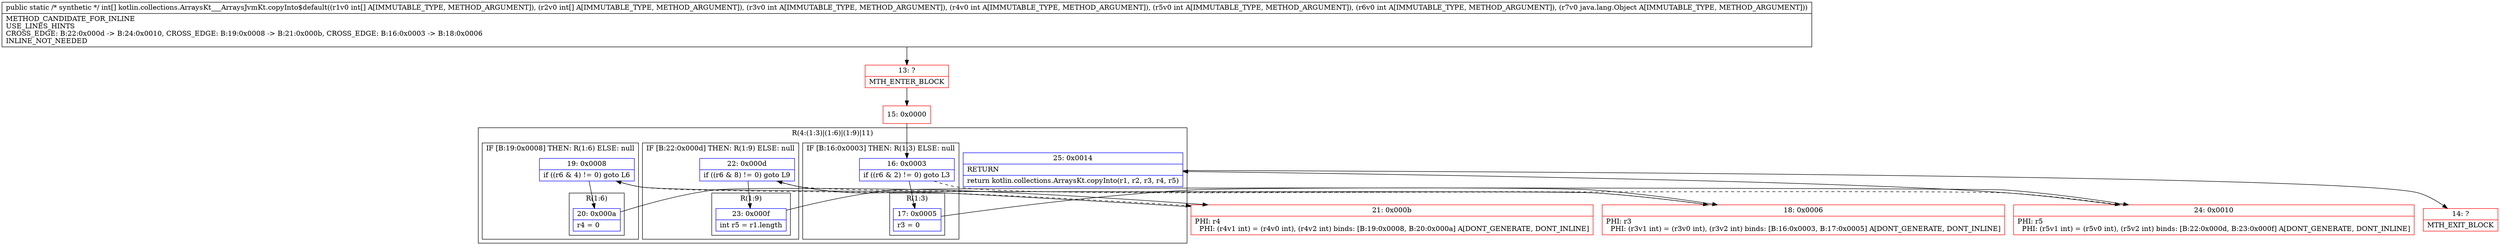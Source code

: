 digraph "CFG forkotlin.collections.ArraysKt___ArraysJvmKt.copyInto$default([I[IIIIILjava\/lang\/Object;)[I" {
subgraph cluster_Region_1066184643 {
label = "R(4:(1:3)|(1:6)|(1:9)|11)";
node [shape=record,color=blue];
subgraph cluster_IfRegion_849323741 {
label = "IF [B:16:0x0003] THEN: R(1:3) ELSE: null";
node [shape=record,color=blue];
Node_16 [shape=record,label="{16\:\ 0x0003|if ((r6 & 2) != 0) goto L3\l}"];
subgraph cluster_Region_1094576300 {
label = "R(1:3)";
node [shape=record,color=blue];
Node_17 [shape=record,label="{17\:\ 0x0005|r3 = 0\l}"];
}
}
subgraph cluster_IfRegion_58356113 {
label = "IF [B:19:0x0008] THEN: R(1:6) ELSE: null";
node [shape=record,color=blue];
Node_19 [shape=record,label="{19\:\ 0x0008|if ((r6 & 4) != 0) goto L6\l}"];
subgraph cluster_Region_1498555530 {
label = "R(1:6)";
node [shape=record,color=blue];
Node_20 [shape=record,label="{20\:\ 0x000a|r4 = 0\l}"];
}
}
subgraph cluster_IfRegion_380946483 {
label = "IF [B:22:0x000d] THEN: R(1:9) ELSE: null";
node [shape=record,color=blue];
Node_22 [shape=record,label="{22\:\ 0x000d|if ((r6 & 8) != 0) goto L9\l}"];
subgraph cluster_Region_945961665 {
label = "R(1:9)";
node [shape=record,color=blue];
Node_23 [shape=record,label="{23\:\ 0x000f|int r5 = r1.length\l}"];
}
}
Node_25 [shape=record,label="{25\:\ 0x0014|RETURN\l|return kotlin.collections.ArraysKt.copyInto(r1, r2, r3, r4, r5)\l}"];
}
Node_13 [shape=record,color=red,label="{13\:\ ?|MTH_ENTER_BLOCK\l}"];
Node_15 [shape=record,color=red,label="{15\:\ 0x0000}"];
Node_18 [shape=record,color=red,label="{18\:\ 0x0006|PHI: r3 \l  PHI: (r3v1 int) = (r3v0 int), (r3v2 int) binds: [B:16:0x0003, B:17:0x0005] A[DONT_GENERATE, DONT_INLINE]\l}"];
Node_21 [shape=record,color=red,label="{21\:\ 0x000b|PHI: r4 \l  PHI: (r4v1 int) = (r4v0 int), (r4v2 int) binds: [B:19:0x0008, B:20:0x000a] A[DONT_GENERATE, DONT_INLINE]\l}"];
Node_24 [shape=record,color=red,label="{24\:\ 0x0010|PHI: r5 \l  PHI: (r5v1 int) = (r5v0 int), (r5v2 int) binds: [B:22:0x000d, B:23:0x000f] A[DONT_GENERATE, DONT_INLINE]\l}"];
Node_14 [shape=record,color=red,label="{14\:\ ?|MTH_EXIT_BLOCK\l}"];
MethodNode[shape=record,label="{public static \/* synthetic *\/ int[] kotlin.collections.ArraysKt___ArraysJvmKt.copyInto$default((r1v0 int[] A[IMMUTABLE_TYPE, METHOD_ARGUMENT]), (r2v0 int[] A[IMMUTABLE_TYPE, METHOD_ARGUMENT]), (r3v0 int A[IMMUTABLE_TYPE, METHOD_ARGUMENT]), (r4v0 int A[IMMUTABLE_TYPE, METHOD_ARGUMENT]), (r5v0 int A[IMMUTABLE_TYPE, METHOD_ARGUMENT]), (r6v0 int A[IMMUTABLE_TYPE, METHOD_ARGUMENT]), (r7v0 java.lang.Object A[IMMUTABLE_TYPE, METHOD_ARGUMENT]))  | METHOD_CANDIDATE_FOR_INLINE\lUSE_LINES_HINTS\lCROSS_EDGE: B:22:0x000d \-\> B:24:0x0010, CROSS_EDGE: B:19:0x0008 \-\> B:21:0x000b, CROSS_EDGE: B:16:0x0003 \-\> B:18:0x0006\lINLINE_NOT_NEEDED\l}"];
MethodNode -> Node_13;Node_16 -> Node_17;
Node_16 -> Node_18[style=dashed];
Node_17 -> Node_18;
Node_19 -> Node_20;
Node_19 -> Node_21[style=dashed];
Node_20 -> Node_21;
Node_22 -> Node_23;
Node_22 -> Node_24[style=dashed];
Node_23 -> Node_24;
Node_25 -> Node_14;
Node_13 -> Node_15;
Node_15 -> Node_16;
Node_18 -> Node_19;
Node_21 -> Node_22;
Node_24 -> Node_25;
}

